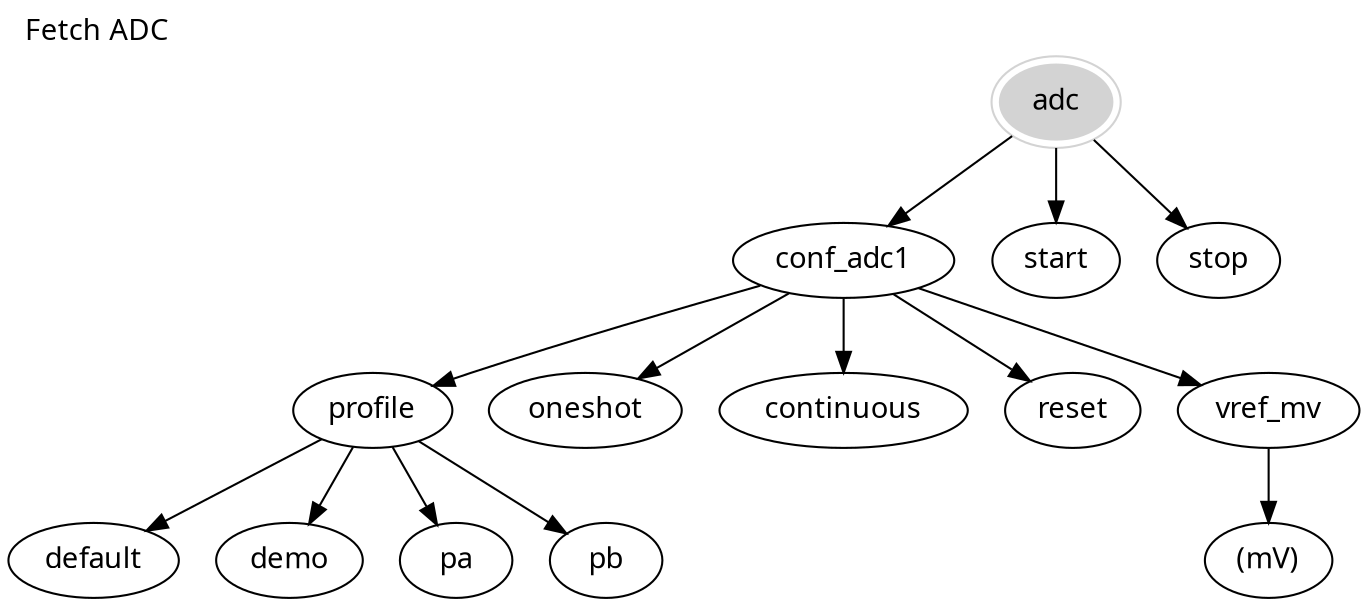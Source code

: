 digraph Fetch {
        graph [fontname="lucidasans-bold-14"];
        node [fontname="lucidasans-bold-14"];
	adc   -> conf_adc1;
	adc   -> start;
	adc   -> stop;
	conf_adc1   -> profile;
	conf_adc1   -> oneshot;
	conf_adc1   -> continuous;
	conf_adc1   -> reset;
	conf_adc1   -> vref_mv;
	profile     -> default;
	profile     -> demo;
	profile     -> pa;
	profile     -> pb;
	vref_mv     -> "(mV)"
  	adc [color=lightgrey, peripheries=2, style=filled];
	label="Fetch ADC"
  	labelloc=top;
  	labeljust=left;
}
